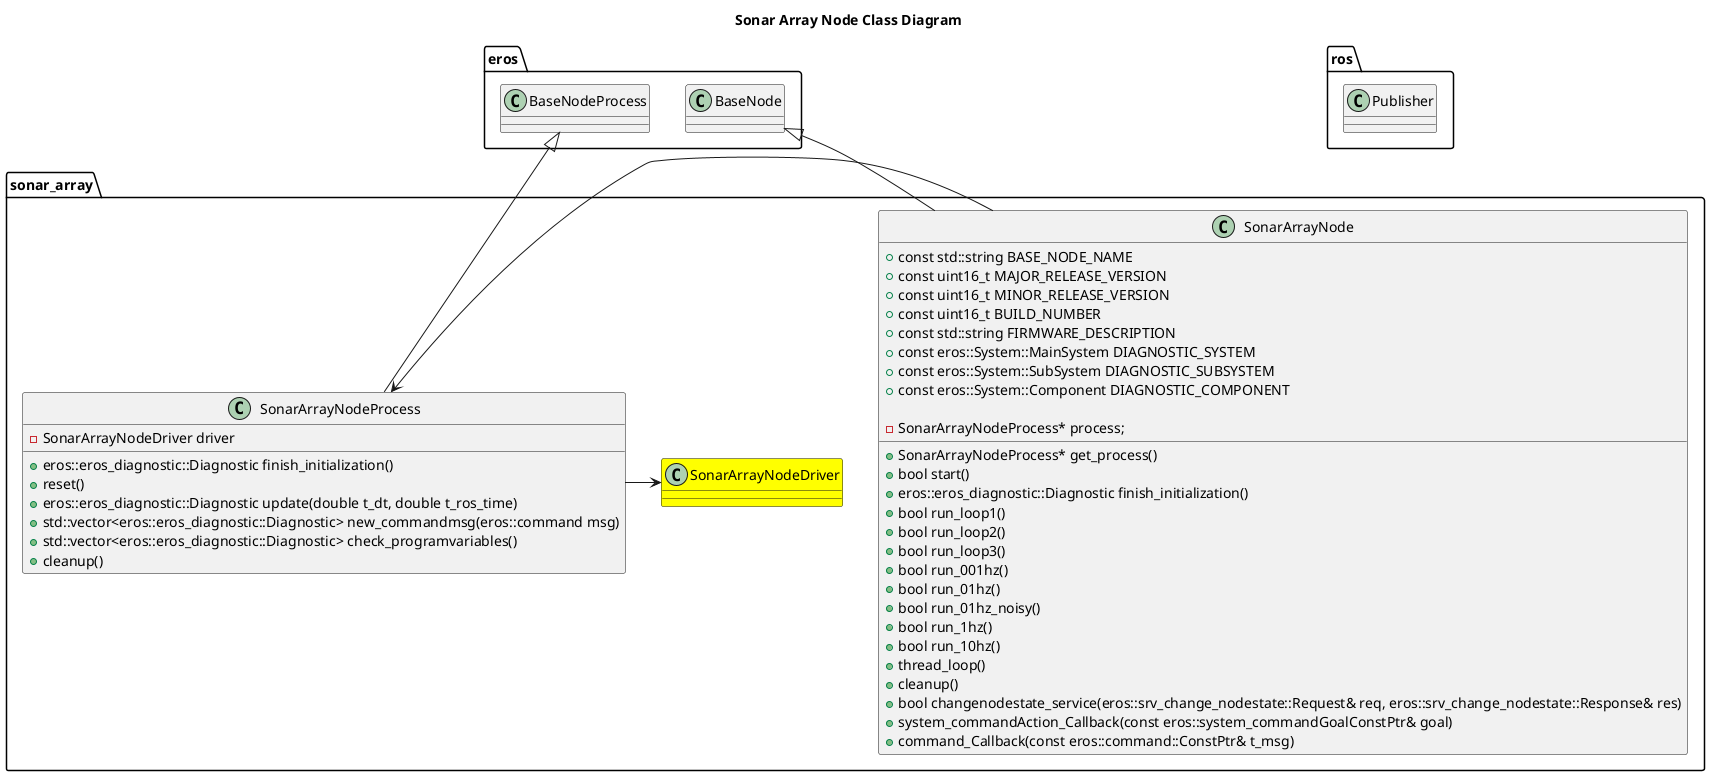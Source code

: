 @startuml
title Sonar Array Node Class Diagram
package ros {
  class Publisher
}
package eros {
  class BaseNode
  class BaseNodeProcess
}

package sonar_array {
  class SonarArrayNode  {
      +const std::string BASE_NODE_NAME
      +const uint16_t MAJOR_RELEASE_VERSION
      +const uint16_t MINOR_RELEASE_VERSION
      +const uint16_t BUILD_NUMBER
      +const std::string FIRMWARE_DESCRIPTION
      +const eros::System::MainSystem DIAGNOSTIC_SYSTEM
      +const eros::System::SubSystem DIAGNOSTIC_SUBSYSTEM
      +const eros::System::Component DIAGNOSTIC_COMPONENT
      +SonarArrayNodeProcess* get_process()
      +bool start()
      +eros::eros_diagnostic::Diagnostic finish_initialization()
      +bool run_loop1()
      +bool run_loop2()
      +bool run_loop3()
      +bool run_001hz()
      +bool run_01hz()
      +bool run_01hz_noisy()
      +bool run_1hz()
      +bool run_10hz()
      +thread_loop()
      +cleanup()
      +bool changenodestate_service(eros::srv_change_nodestate::Request& req, eros::srv_change_nodestate::Response& res)
      +system_commandAction_Callback(const eros::system_commandGoalConstPtr& goal)
      +command_Callback(const eros::command::ConstPtr& t_msg)

      -SonarArrayNodeProcess* process;
  }
  class SonarArrayNodeProcess  {
      +eros::eros_diagnostic::Diagnostic finish_initialization()
      +reset()
      +eros::eros_diagnostic::Diagnostic update(double t_dt, double t_ros_time)
      +std::vector<eros::eros_diagnostic::Diagnostic> new_commandmsg(eros::command msg)
      +std::vector<eros::eros_diagnostic::Diagnostic> check_programvariables()
      +cleanup()
      -SonarArrayNodeDriver driver

  }
  class SonarArrayNodeDriver #Yellow 
  BaseNode <|-- SonarArrayNode
  BaseNodeProcess <|-- SonarArrayNodeProcess
  SonarArrayNode -> SonarArrayNodeProcess
  SonarArrayNodeProcess -> SonarArrayNodeDriver
}
@enduml